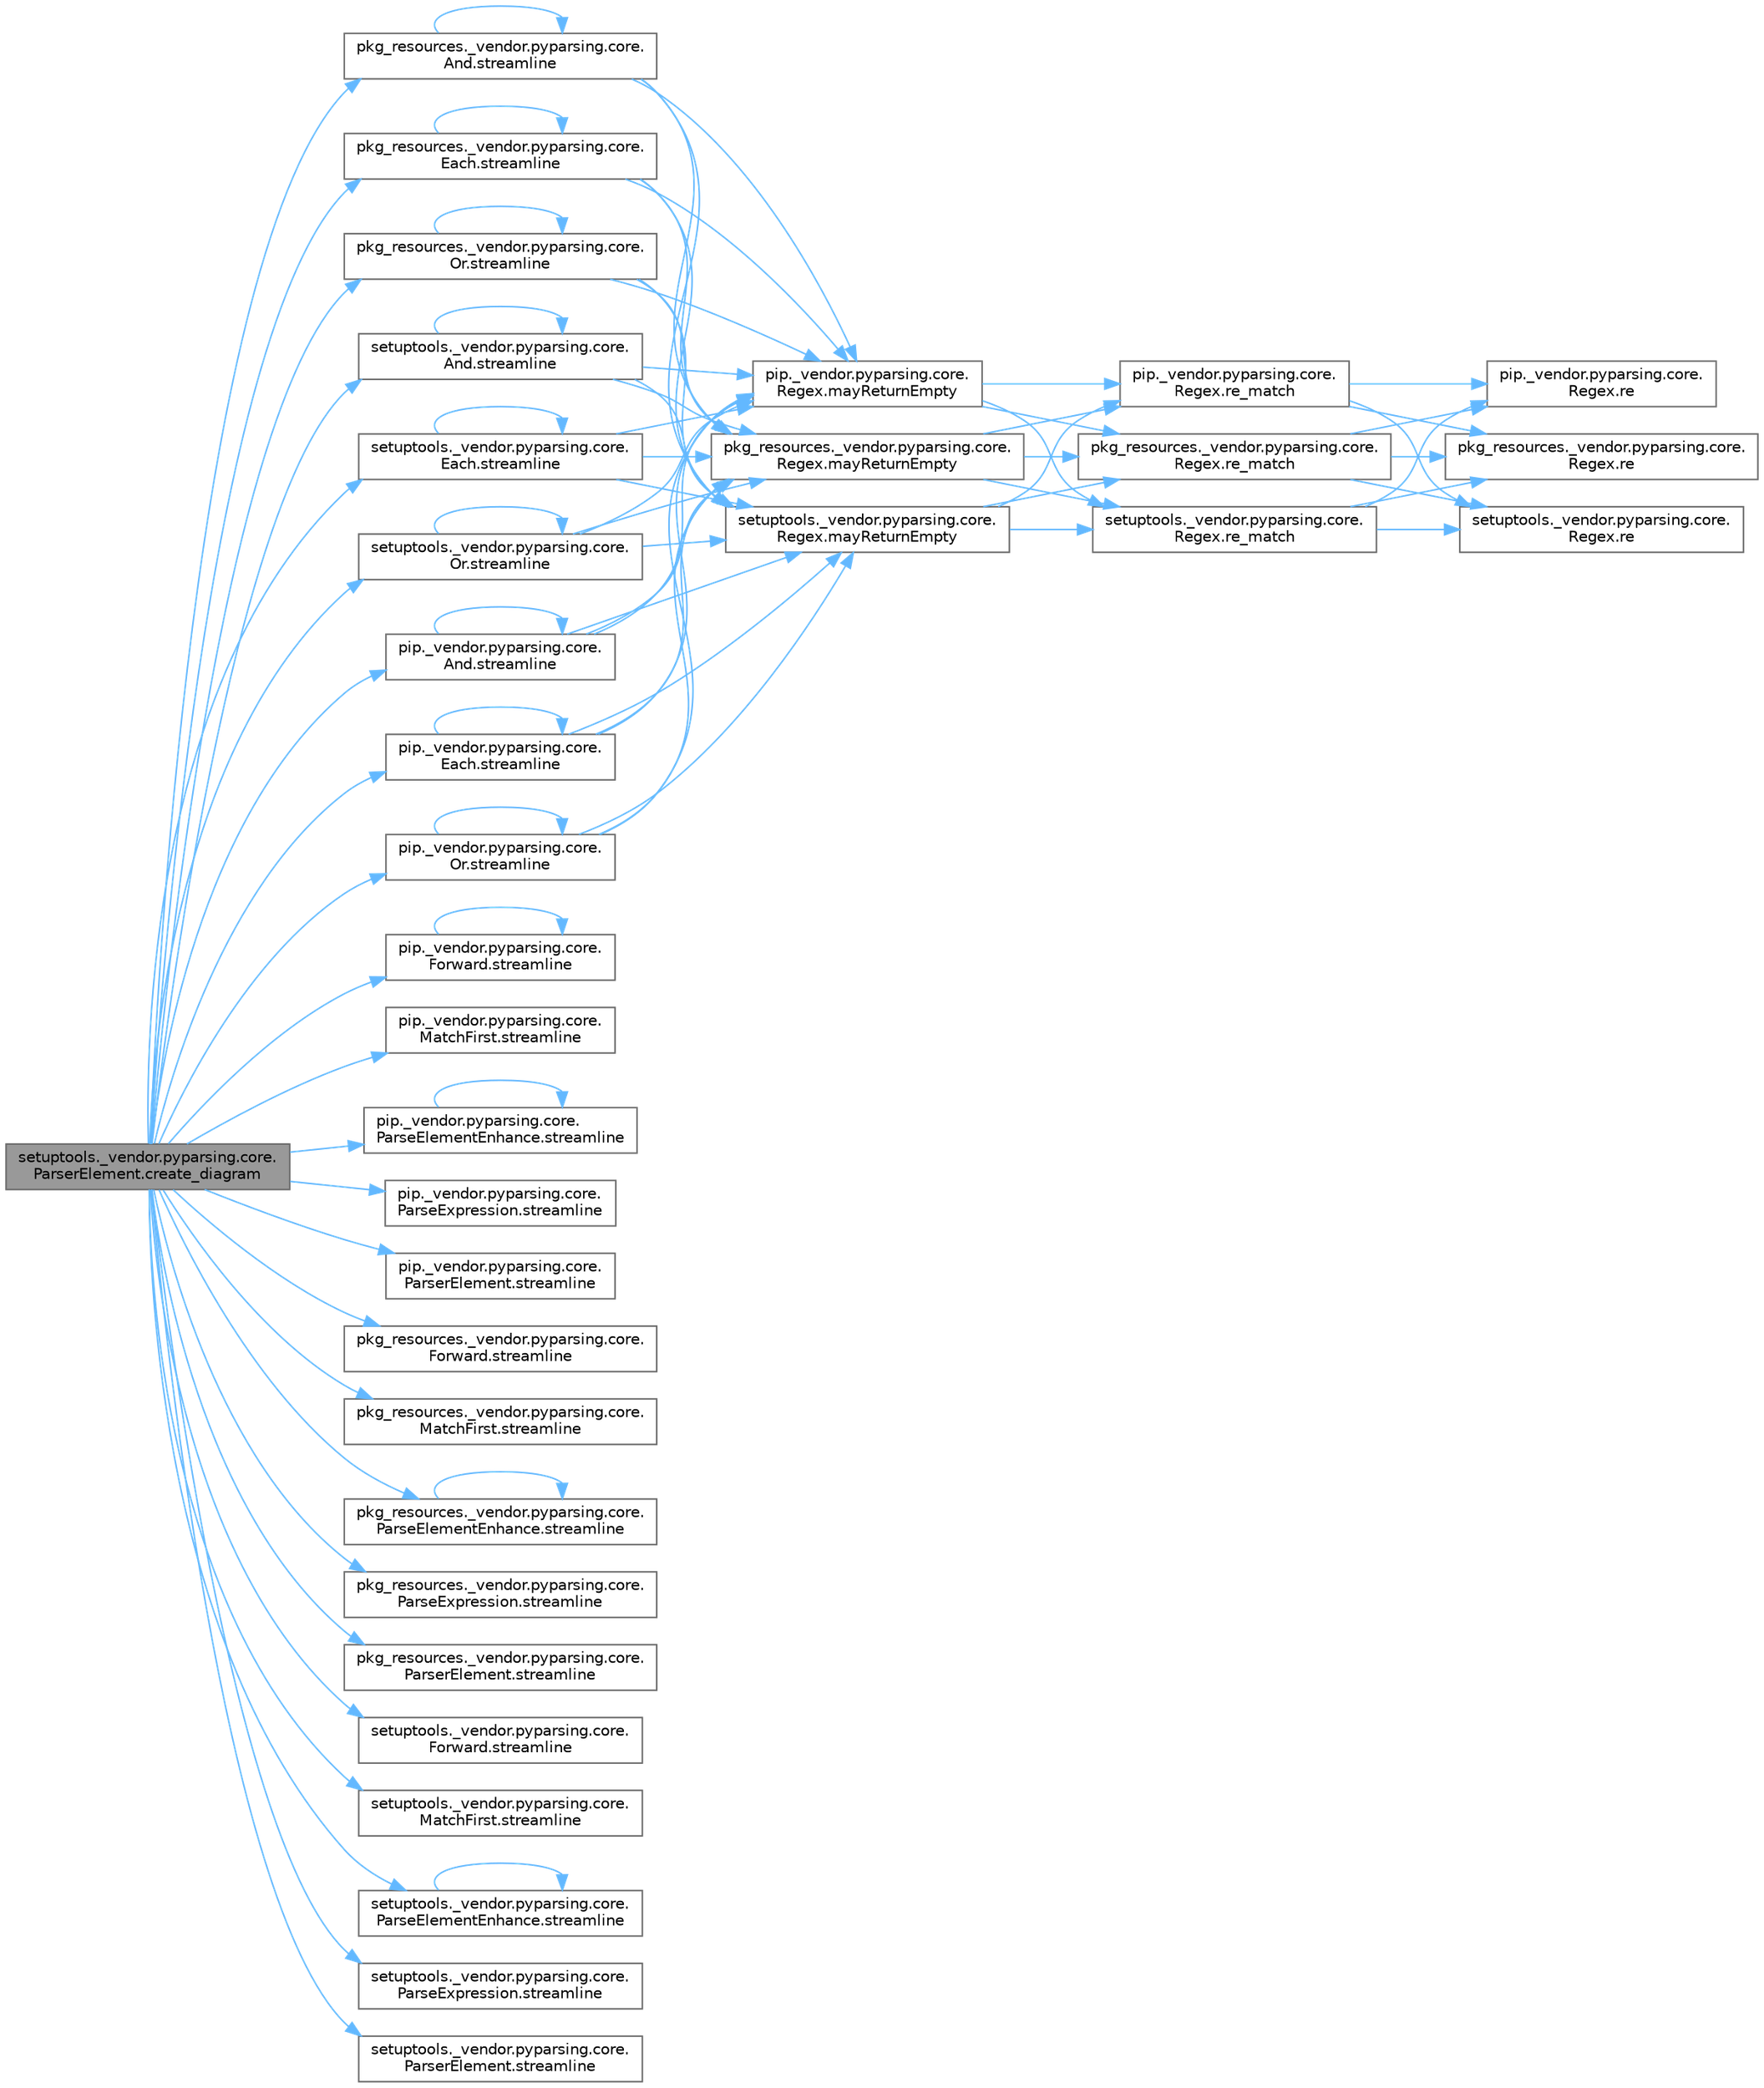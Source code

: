 digraph "setuptools._vendor.pyparsing.core.ParserElement.create_diagram"
{
 // LATEX_PDF_SIZE
  bgcolor="transparent";
  edge [fontname=Helvetica,fontsize=10,labelfontname=Helvetica,labelfontsize=10];
  node [fontname=Helvetica,fontsize=10,shape=box,height=0.2,width=0.4];
  rankdir="LR";
  Node1 [id="Node000001",label="setuptools._vendor.pyparsing.core.\lParserElement.create_diagram",height=0.2,width=0.4,color="gray40", fillcolor="grey60", style="filled", fontcolor="black",tooltip=" "];
  Node1 -> Node2 [id="edge1_Node000001_Node000002",color="steelblue1",style="solid",tooltip=" "];
  Node2 [id="Node000002",label="pip._vendor.pyparsing.core.\lAnd.streamline",height=0.2,width=0.4,color="grey40", fillcolor="white", style="filled",URL="$classpip_1_1__vendor_1_1pyparsing_1_1core_1_1_and.html#a7446a6e43ede488c85348e0bc684f01a",tooltip=" "];
  Node2 -> Node3 [id="edge2_Node000002_Node000003",color="steelblue1",style="solid",tooltip=" "];
  Node3 [id="Node000003",label="pip._vendor.pyparsing.core.\lRegex.mayReturnEmpty",height=0.2,width=0.4,color="grey40", fillcolor="white", style="filled",URL="$classpip_1_1__vendor_1_1pyparsing_1_1core_1_1_regex.html#a7319d9277dcc4bc87e0ae014028d772b",tooltip=" "];
  Node3 -> Node4 [id="edge3_Node000003_Node000004",color="steelblue1",style="solid",tooltip=" "];
  Node4 [id="Node000004",label="pip._vendor.pyparsing.core.\lRegex.re_match",height=0.2,width=0.4,color="grey40", fillcolor="white", style="filled",URL="$classpip_1_1__vendor_1_1pyparsing_1_1core_1_1_regex.html#a3032fbd6fb47b8c51c8ed38dde30209b",tooltip=" "];
  Node4 -> Node5 [id="edge4_Node000004_Node000005",color="steelblue1",style="solid",tooltip=" "];
  Node5 [id="Node000005",label="pip._vendor.pyparsing.core.\lRegex.re",height=0.2,width=0.4,color="grey40", fillcolor="white", style="filled",URL="$classpip_1_1__vendor_1_1pyparsing_1_1core_1_1_regex.html#aa86729382d474f1973b8c74e8d366e45",tooltip=" "];
  Node4 -> Node6 [id="edge5_Node000004_Node000006",color="steelblue1",style="solid",tooltip=" "];
  Node6 [id="Node000006",label="pkg_resources._vendor.pyparsing.core.\lRegex.re",height=0.2,width=0.4,color="grey40", fillcolor="white", style="filled",URL="$classpkg__resources_1_1__vendor_1_1pyparsing_1_1core_1_1_regex.html#ac5bced97afa4fec76ec29a94970e8600",tooltip=" "];
  Node4 -> Node7 [id="edge6_Node000004_Node000007",color="steelblue1",style="solid",tooltip=" "];
  Node7 [id="Node000007",label="setuptools._vendor.pyparsing.core.\lRegex.re",height=0.2,width=0.4,color="grey40", fillcolor="white", style="filled",URL="$classsetuptools_1_1__vendor_1_1pyparsing_1_1core_1_1_regex.html#ad0d2ea0e113ce407c5c2ad9ba0e79bc8",tooltip=" "];
  Node3 -> Node8 [id="edge7_Node000003_Node000008",color="steelblue1",style="solid",tooltip=" "];
  Node8 [id="Node000008",label="pkg_resources._vendor.pyparsing.core.\lRegex.re_match",height=0.2,width=0.4,color="grey40", fillcolor="white", style="filled",URL="$classpkg__resources_1_1__vendor_1_1pyparsing_1_1core_1_1_regex.html#a7d808f2e1a201a33e88d7702821a7af1",tooltip=" "];
  Node8 -> Node5 [id="edge8_Node000008_Node000005",color="steelblue1",style="solid",tooltip=" "];
  Node8 -> Node6 [id="edge9_Node000008_Node000006",color="steelblue1",style="solid",tooltip=" "];
  Node8 -> Node7 [id="edge10_Node000008_Node000007",color="steelblue1",style="solid",tooltip=" "];
  Node3 -> Node9 [id="edge11_Node000003_Node000009",color="steelblue1",style="solid",tooltip=" "];
  Node9 [id="Node000009",label="setuptools._vendor.pyparsing.core.\lRegex.re_match",height=0.2,width=0.4,color="grey40", fillcolor="white", style="filled",URL="$classsetuptools_1_1__vendor_1_1pyparsing_1_1core_1_1_regex.html#a67698e214de83d2d5f0860c788e8b3b9",tooltip=" "];
  Node9 -> Node5 [id="edge12_Node000009_Node000005",color="steelblue1",style="solid",tooltip=" "];
  Node9 -> Node6 [id="edge13_Node000009_Node000006",color="steelblue1",style="solid",tooltip=" "];
  Node9 -> Node7 [id="edge14_Node000009_Node000007",color="steelblue1",style="solid",tooltip=" "];
  Node2 -> Node10 [id="edge15_Node000002_Node000010",color="steelblue1",style="solid",tooltip=" "];
  Node10 [id="Node000010",label="pkg_resources._vendor.pyparsing.core.\lRegex.mayReturnEmpty",height=0.2,width=0.4,color="grey40", fillcolor="white", style="filled",URL="$classpkg__resources_1_1__vendor_1_1pyparsing_1_1core_1_1_regex.html#a33f5ad8326b85e734dbaf24720d686b8",tooltip=" "];
  Node10 -> Node4 [id="edge16_Node000010_Node000004",color="steelblue1",style="solid",tooltip=" "];
  Node10 -> Node8 [id="edge17_Node000010_Node000008",color="steelblue1",style="solid",tooltip=" "];
  Node10 -> Node9 [id="edge18_Node000010_Node000009",color="steelblue1",style="solid",tooltip=" "];
  Node2 -> Node11 [id="edge19_Node000002_Node000011",color="steelblue1",style="solid",tooltip=" "];
  Node11 [id="Node000011",label="setuptools._vendor.pyparsing.core.\lRegex.mayReturnEmpty",height=0.2,width=0.4,color="grey40", fillcolor="white", style="filled",URL="$classsetuptools_1_1__vendor_1_1pyparsing_1_1core_1_1_regex.html#a6db31ce76829df8ffa320ee6dfbbfd53",tooltip=" "];
  Node11 -> Node4 [id="edge20_Node000011_Node000004",color="steelblue1",style="solid",tooltip=" "];
  Node11 -> Node8 [id="edge21_Node000011_Node000008",color="steelblue1",style="solid",tooltip=" "];
  Node11 -> Node9 [id="edge22_Node000011_Node000009",color="steelblue1",style="solid",tooltip=" "];
  Node2 -> Node2 [id="edge23_Node000002_Node000002",color="steelblue1",style="solid",tooltip=" "];
  Node1 -> Node12 [id="edge24_Node000001_Node000012",color="steelblue1",style="solid",tooltip=" "];
  Node12 [id="Node000012",label="pip._vendor.pyparsing.core.\lEach.streamline",height=0.2,width=0.4,color="grey40", fillcolor="white", style="filled",URL="$classpip_1_1__vendor_1_1pyparsing_1_1core_1_1_each.html#a96aa5153ac4224d3fb453b3bdd797ff1",tooltip=" "];
  Node12 -> Node3 [id="edge25_Node000012_Node000003",color="steelblue1",style="solid",tooltip=" "];
  Node12 -> Node10 [id="edge26_Node000012_Node000010",color="steelblue1",style="solid",tooltip=" "];
  Node12 -> Node11 [id="edge27_Node000012_Node000011",color="steelblue1",style="solid",tooltip=" "];
  Node12 -> Node12 [id="edge28_Node000012_Node000012",color="steelblue1",style="solid",tooltip=" "];
  Node1 -> Node13 [id="edge29_Node000001_Node000013",color="steelblue1",style="solid",tooltip=" "];
  Node13 [id="Node000013",label="pip._vendor.pyparsing.core.\lForward.streamline",height=0.2,width=0.4,color="grey40", fillcolor="white", style="filled",URL="$classpip_1_1__vendor_1_1pyparsing_1_1core_1_1_forward.html#af7a204ab4698054e11ef4e000b50fcfb",tooltip=" "];
  Node13 -> Node13 [id="edge30_Node000013_Node000013",color="steelblue1",style="solid",tooltip=" "];
  Node1 -> Node14 [id="edge31_Node000001_Node000014",color="steelblue1",style="solid",tooltip=" "];
  Node14 [id="Node000014",label="pip._vendor.pyparsing.core.\lMatchFirst.streamline",height=0.2,width=0.4,color="grey40", fillcolor="white", style="filled",URL="$classpip_1_1__vendor_1_1pyparsing_1_1core_1_1_match_first.html#abf1fe67ee259fd48394355a34da0cd31",tooltip=" "];
  Node1 -> Node15 [id="edge32_Node000001_Node000015",color="steelblue1",style="solid",tooltip=" "];
  Node15 [id="Node000015",label="pip._vendor.pyparsing.core.\lOr.streamline",height=0.2,width=0.4,color="grey40", fillcolor="white", style="filled",URL="$classpip_1_1__vendor_1_1pyparsing_1_1core_1_1_or.html#aaaf554dbc1aec5d9cddf31cd519f8a95",tooltip=" "];
  Node15 -> Node3 [id="edge33_Node000015_Node000003",color="steelblue1",style="solid",tooltip=" "];
  Node15 -> Node10 [id="edge34_Node000015_Node000010",color="steelblue1",style="solid",tooltip=" "];
  Node15 -> Node11 [id="edge35_Node000015_Node000011",color="steelblue1",style="solid",tooltip=" "];
  Node15 -> Node15 [id="edge36_Node000015_Node000015",color="steelblue1",style="solid",tooltip=" "];
  Node1 -> Node16 [id="edge37_Node000001_Node000016",color="steelblue1",style="solid",tooltip=" "];
  Node16 [id="Node000016",label="pip._vendor.pyparsing.core.\lParseElementEnhance.streamline",height=0.2,width=0.4,color="grey40", fillcolor="white", style="filled",URL="$classpip_1_1__vendor_1_1pyparsing_1_1core_1_1_parse_element_enhance.html#a22fa734d3ca75a32b364ac5022b6efeb",tooltip=" "];
  Node16 -> Node16 [id="edge38_Node000016_Node000016",color="steelblue1",style="solid",tooltip=" "];
  Node1 -> Node17 [id="edge39_Node000001_Node000017",color="steelblue1",style="solid",tooltip=" "];
  Node17 [id="Node000017",label="pip._vendor.pyparsing.core.\lParseExpression.streamline",height=0.2,width=0.4,color="grey40", fillcolor="white", style="filled",URL="$classpip_1_1__vendor_1_1pyparsing_1_1core_1_1_parse_expression.html#a21690d6009b05f1e3ecca6cc12565864",tooltip=" "];
  Node1 -> Node18 [id="edge40_Node000001_Node000018",color="steelblue1",style="solid",tooltip=" "];
  Node18 [id="Node000018",label="pip._vendor.pyparsing.core.\lParserElement.streamline",height=0.2,width=0.4,color="grey40", fillcolor="white", style="filled",URL="$classpip_1_1__vendor_1_1pyparsing_1_1core_1_1_parser_element.html#ac5e2a623f5a6ce62459a6de3603af070",tooltip=" "];
  Node1 -> Node19 [id="edge41_Node000001_Node000019",color="steelblue1",style="solid",tooltip=" "];
  Node19 [id="Node000019",label="pkg_resources._vendor.pyparsing.core.\lAnd.streamline",height=0.2,width=0.4,color="grey40", fillcolor="white", style="filled",URL="$classpkg__resources_1_1__vendor_1_1pyparsing_1_1core_1_1_and.html#a961e2458f172f1d34fe94a756cdf9a0e",tooltip=" "];
  Node19 -> Node3 [id="edge42_Node000019_Node000003",color="steelblue1",style="solid",tooltip=" "];
  Node19 -> Node10 [id="edge43_Node000019_Node000010",color="steelblue1",style="solid",tooltip=" "];
  Node19 -> Node11 [id="edge44_Node000019_Node000011",color="steelblue1",style="solid",tooltip=" "];
  Node19 -> Node19 [id="edge45_Node000019_Node000019",color="steelblue1",style="solid",tooltip=" "];
  Node1 -> Node20 [id="edge46_Node000001_Node000020",color="steelblue1",style="solid",tooltip=" "];
  Node20 [id="Node000020",label="pkg_resources._vendor.pyparsing.core.\lEach.streamline",height=0.2,width=0.4,color="grey40", fillcolor="white", style="filled",URL="$classpkg__resources_1_1__vendor_1_1pyparsing_1_1core_1_1_each.html#af5805f767d634140e3c0c7e8bbe0c1f0",tooltip=" "];
  Node20 -> Node3 [id="edge47_Node000020_Node000003",color="steelblue1",style="solid",tooltip=" "];
  Node20 -> Node10 [id="edge48_Node000020_Node000010",color="steelblue1",style="solid",tooltip=" "];
  Node20 -> Node11 [id="edge49_Node000020_Node000011",color="steelblue1",style="solid",tooltip=" "];
  Node20 -> Node20 [id="edge50_Node000020_Node000020",color="steelblue1",style="solid",tooltip=" "];
  Node1 -> Node21 [id="edge51_Node000001_Node000021",color="steelblue1",style="solid",tooltip=" "];
  Node21 [id="Node000021",label="pkg_resources._vendor.pyparsing.core.\lForward.streamline",height=0.2,width=0.4,color="grey40", fillcolor="white", style="filled",URL="$classpkg__resources_1_1__vendor_1_1pyparsing_1_1core_1_1_forward.html#a66fde559cb44c331c3a4595c29bf93f0",tooltip=" "];
  Node1 -> Node22 [id="edge52_Node000001_Node000022",color="steelblue1",style="solid",tooltip=" "];
  Node22 [id="Node000022",label="pkg_resources._vendor.pyparsing.core.\lMatchFirst.streamline",height=0.2,width=0.4,color="grey40", fillcolor="white", style="filled",URL="$classpkg__resources_1_1__vendor_1_1pyparsing_1_1core_1_1_match_first.html#afa499841e9b708a4ce0f1021931c2e41",tooltip=" "];
  Node1 -> Node23 [id="edge53_Node000001_Node000023",color="steelblue1",style="solid",tooltip=" "];
  Node23 [id="Node000023",label="pkg_resources._vendor.pyparsing.core.\lOr.streamline",height=0.2,width=0.4,color="grey40", fillcolor="white", style="filled",URL="$classpkg__resources_1_1__vendor_1_1pyparsing_1_1core_1_1_or.html#a854639b74587124e16b98edd0607316c",tooltip=" "];
  Node23 -> Node3 [id="edge54_Node000023_Node000003",color="steelblue1",style="solid",tooltip=" "];
  Node23 -> Node10 [id="edge55_Node000023_Node000010",color="steelblue1",style="solid",tooltip=" "];
  Node23 -> Node11 [id="edge56_Node000023_Node000011",color="steelblue1",style="solid",tooltip=" "];
  Node23 -> Node23 [id="edge57_Node000023_Node000023",color="steelblue1",style="solid",tooltip=" "];
  Node1 -> Node24 [id="edge58_Node000001_Node000024",color="steelblue1",style="solid",tooltip=" "];
  Node24 [id="Node000024",label="pkg_resources._vendor.pyparsing.core.\lParseElementEnhance.streamline",height=0.2,width=0.4,color="grey40", fillcolor="white", style="filled",URL="$classpkg__resources_1_1__vendor_1_1pyparsing_1_1core_1_1_parse_element_enhance.html#a368d4a490eb43f829e76318b01b3689e",tooltip=" "];
  Node24 -> Node24 [id="edge59_Node000024_Node000024",color="steelblue1",style="solid",tooltip=" "];
  Node1 -> Node25 [id="edge60_Node000001_Node000025",color="steelblue1",style="solid",tooltip=" "];
  Node25 [id="Node000025",label="pkg_resources._vendor.pyparsing.core.\lParseExpression.streamline",height=0.2,width=0.4,color="grey40", fillcolor="white", style="filled",URL="$classpkg__resources_1_1__vendor_1_1pyparsing_1_1core_1_1_parse_expression.html#a3f167c02a6631f0a6015e67fd164b538",tooltip=" "];
  Node1 -> Node26 [id="edge61_Node000001_Node000026",color="steelblue1",style="solid",tooltip=" "];
  Node26 [id="Node000026",label="pkg_resources._vendor.pyparsing.core.\lParserElement.streamline",height=0.2,width=0.4,color="grey40", fillcolor="white", style="filled",URL="$classpkg__resources_1_1__vendor_1_1pyparsing_1_1core_1_1_parser_element.html#ab0c0a21af8196700be2b1f2c9322ee59",tooltip=" "];
  Node1 -> Node27 [id="edge62_Node000001_Node000027",color="steelblue1",style="solid",tooltip=" "];
  Node27 [id="Node000027",label="setuptools._vendor.pyparsing.core.\lAnd.streamline",height=0.2,width=0.4,color="grey40", fillcolor="white", style="filled",URL="$classsetuptools_1_1__vendor_1_1pyparsing_1_1core_1_1_and.html#a994b65a179dc06dec0a35a9e661bbbcf",tooltip=" "];
  Node27 -> Node3 [id="edge63_Node000027_Node000003",color="steelblue1",style="solid",tooltip=" "];
  Node27 -> Node10 [id="edge64_Node000027_Node000010",color="steelblue1",style="solid",tooltip=" "];
  Node27 -> Node11 [id="edge65_Node000027_Node000011",color="steelblue1",style="solid",tooltip=" "];
  Node27 -> Node27 [id="edge66_Node000027_Node000027",color="steelblue1",style="solid",tooltip=" "];
  Node1 -> Node28 [id="edge67_Node000001_Node000028",color="steelblue1",style="solid",tooltip=" "];
  Node28 [id="Node000028",label="setuptools._vendor.pyparsing.core.\lEach.streamline",height=0.2,width=0.4,color="grey40", fillcolor="white", style="filled",URL="$classsetuptools_1_1__vendor_1_1pyparsing_1_1core_1_1_each.html#a1bab1a878298d884782c2dcea9b7b2ff",tooltip=" "];
  Node28 -> Node3 [id="edge68_Node000028_Node000003",color="steelblue1",style="solid",tooltip=" "];
  Node28 -> Node10 [id="edge69_Node000028_Node000010",color="steelblue1",style="solid",tooltip=" "];
  Node28 -> Node11 [id="edge70_Node000028_Node000011",color="steelblue1",style="solid",tooltip=" "];
  Node28 -> Node28 [id="edge71_Node000028_Node000028",color="steelblue1",style="solid",tooltip=" "];
  Node1 -> Node29 [id="edge72_Node000001_Node000029",color="steelblue1",style="solid",tooltip=" "];
  Node29 [id="Node000029",label="setuptools._vendor.pyparsing.core.\lForward.streamline",height=0.2,width=0.4,color="grey40", fillcolor="white", style="filled",URL="$classsetuptools_1_1__vendor_1_1pyparsing_1_1core_1_1_forward.html#afa09cc446e9aa37468f0c0d2dd911839",tooltip=" "];
  Node1 -> Node30 [id="edge73_Node000001_Node000030",color="steelblue1",style="solid",tooltip=" "];
  Node30 [id="Node000030",label="setuptools._vendor.pyparsing.core.\lMatchFirst.streamline",height=0.2,width=0.4,color="grey40", fillcolor="white", style="filled",URL="$classsetuptools_1_1__vendor_1_1pyparsing_1_1core_1_1_match_first.html#a17167d182eb29328bff71dc0f9a508e5",tooltip=" "];
  Node1 -> Node31 [id="edge74_Node000001_Node000031",color="steelblue1",style="solid",tooltip=" "];
  Node31 [id="Node000031",label="setuptools._vendor.pyparsing.core.\lOr.streamline",height=0.2,width=0.4,color="grey40", fillcolor="white", style="filled",URL="$classsetuptools_1_1__vendor_1_1pyparsing_1_1core_1_1_or.html#aeab055b0277cb2c7035b849cfc773127",tooltip=" "];
  Node31 -> Node3 [id="edge75_Node000031_Node000003",color="steelblue1",style="solid",tooltip=" "];
  Node31 -> Node10 [id="edge76_Node000031_Node000010",color="steelblue1",style="solid",tooltip=" "];
  Node31 -> Node11 [id="edge77_Node000031_Node000011",color="steelblue1",style="solid",tooltip=" "];
  Node31 -> Node31 [id="edge78_Node000031_Node000031",color="steelblue1",style="solid",tooltip=" "];
  Node1 -> Node32 [id="edge79_Node000001_Node000032",color="steelblue1",style="solid",tooltip=" "];
  Node32 [id="Node000032",label="setuptools._vendor.pyparsing.core.\lParseElementEnhance.streamline",height=0.2,width=0.4,color="grey40", fillcolor="white", style="filled",URL="$classsetuptools_1_1__vendor_1_1pyparsing_1_1core_1_1_parse_element_enhance.html#afc3722d8d933d517c434afd37c526e19",tooltip=" "];
  Node32 -> Node32 [id="edge80_Node000032_Node000032",color="steelblue1",style="solid",tooltip=" "];
  Node1 -> Node33 [id="edge81_Node000001_Node000033",color="steelblue1",style="solid",tooltip=" "];
  Node33 [id="Node000033",label="setuptools._vendor.pyparsing.core.\lParseExpression.streamline",height=0.2,width=0.4,color="grey40", fillcolor="white", style="filled",URL="$classsetuptools_1_1__vendor_1_1pyparsing_1_1core_1_1_parse_expression.html#a4140ffb6891d270d31aef72b4680671e",tooltip=" "];
  Node1 -> Node34 [id="edge82_Node000001_Node000034",color="steelblue1",style="solid",tooltip=" "];
  Node34 [id="Node000034",label="setuptools._vendor.pyparsing.core.\lParserElement.streamline",height=0.2,width=0.4,color="grey40", fillcolor="white", style="filled",URL="$classsetuptools_1_1__vendor_1_1pyparsing_1_1core_1_1_parser_element.html#a029e8bc3abaede94567b793df66b7cc5",tooltip=" "];
}
